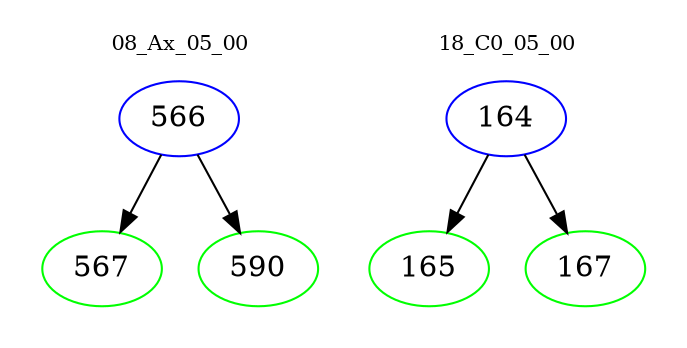 digraph{
subgraph cluster_0 {
color = white
label = "08_Ax_05_00";
fontsize=10;
T0_566 [label="566", color="blue"]
T0_566 -> T0_567 [color="black"]
T0_567 [label="567", color="green"]
T0_566 -> T0_590 [color="black"]
T0_590 [label="590", color="green"]
}
subgraph cluster_1 {
color = white
label = "18_C0_05_00";
fontsize=10;
T1_164 [label="164", color="blue"]
T1_164 -> T1_165 [color="black"]
T1_165 [label="165", color="green"]
T1_164 -> T1_167 [color="black"]
T1_167 [label="167", color="green"]
}
}
